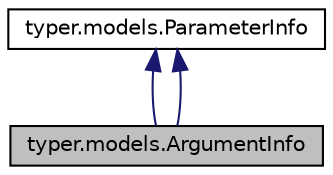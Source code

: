 digraph "typer.models.ArgumentInfo"
{
 // LATEX_PDF_SIZE
  edge [fontname="Helvetica",fontsize="10",labelfontname="Helvetica",labelfontsize="10"];
  node [fontname="Helvetica",fontsize="10",shape=record];
  Node1 [label="typer.models.ArgumentInfo",height=0.2,width=0.4,color="black", fillcolor="grey75", style="filled", fontcolor="black",tooltip=" "];
  Node2 -> Node1 [dir="back",color="midnightblue",fontsize="10",style="solid",fontname="Helvetica"];
  Node2 [label="typer.models.ParameterInfo",height=0.2,width=0.4,color="black", fillcolor="white", style="filled",URL="$classtyper_1_1models_1_1ParameterInfo.html",tooltip=" "];
  Node2 -> Node1 [dir="back",color="midnightblue",fontsize="10",style="solid",fontname="Helvetica"];
}
